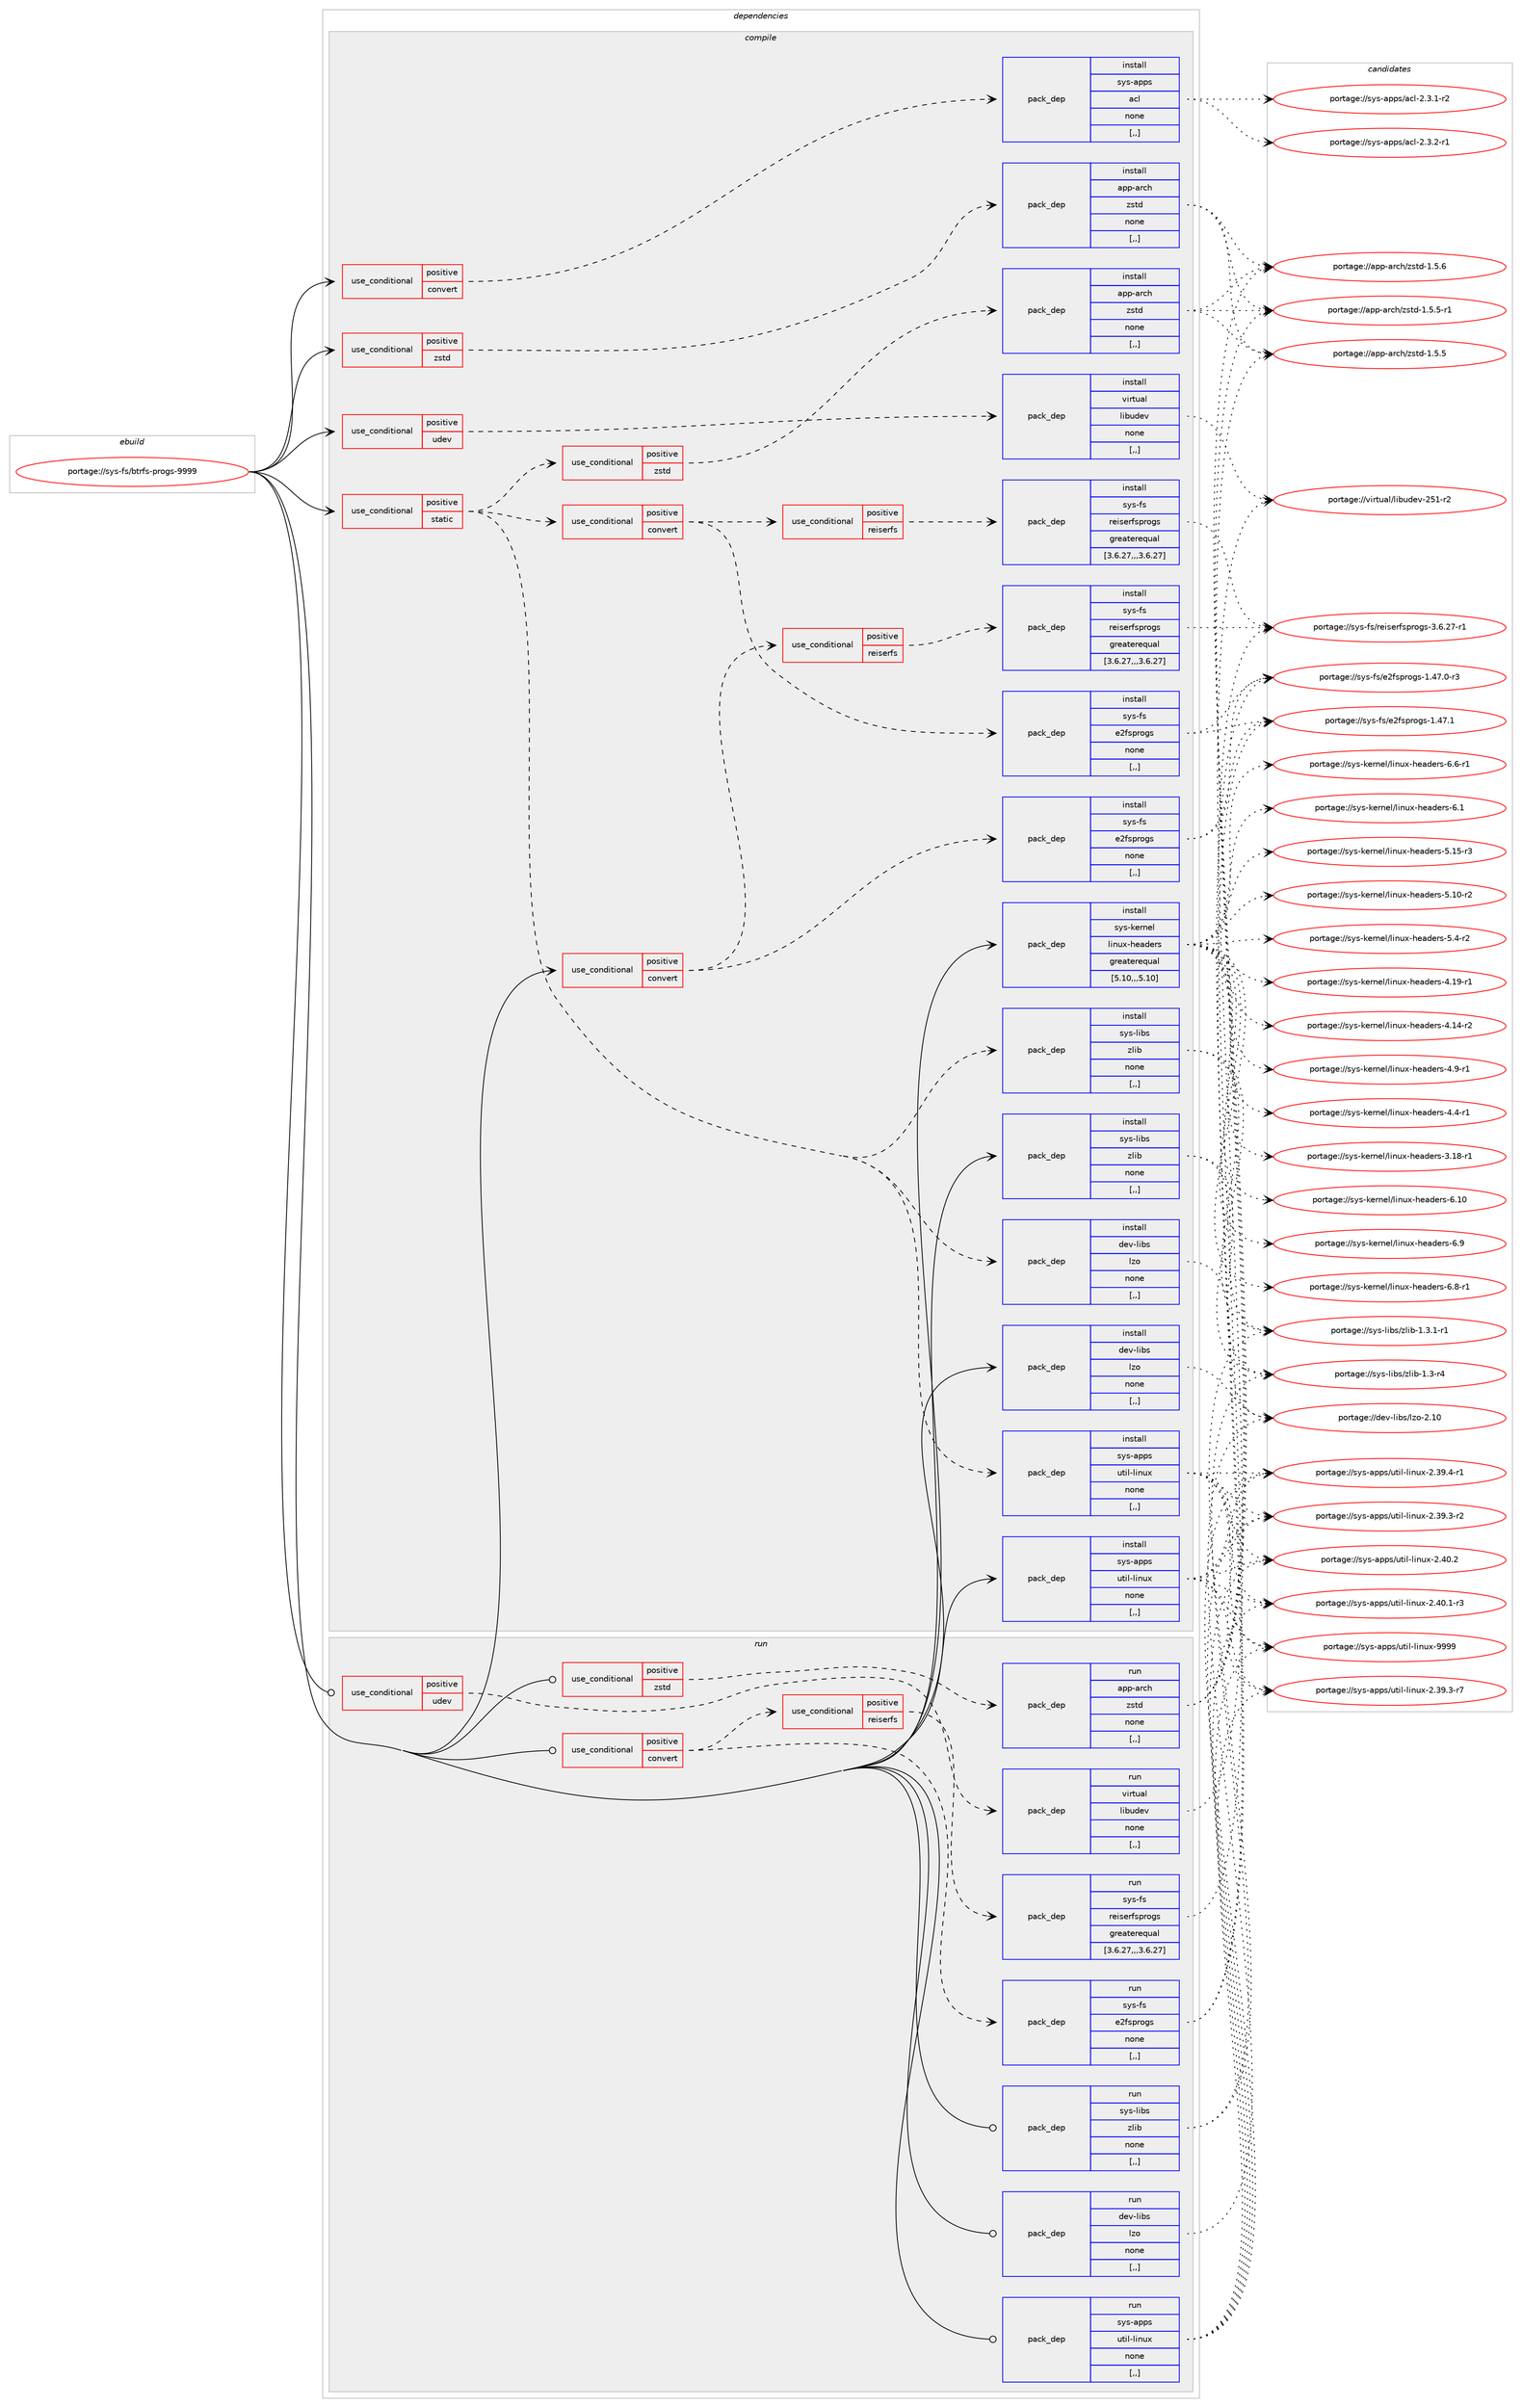 digraph prolog {

# *************
# Graph options
# *************

newrank=true;
concentrate=true;
compound=true;
graph [rankdir=LR,fontname=Helvetica,fontsize=10,ranksep=1.5];#, ranksep=2.5, nodesep=0.2];
edge  [arrowhead=vee];
node  [fontname=Helvetica,fontsize=10];

# **********
# The ebuild
# **********

subgraph cluster_leftcol {
color=gray;
label=<<i>ebuild</i>>;
id [label="portage://sys-fs/btrfs-progs-9999", color=red, width=4, href="../sys-fs/btrfs-progs-9999.svg"];
}

# ****************
# The dependencies
# ****************

subgraph cluster_midcol {
color=gray;
label=<<i>dependencies</i>>;
subgraph cluster_compile {
fillcolor="#eeeeee";
style=filled;
label=<<i>compile</i>>;
subgraph cond9768 {
dependency26307 [label=<<TABLE BORDER="0" CELLBORDER="1" CELLSPACING="0" CELLPADDING="4"><TR><TD ROWSPAN="3" CELLPADDING="10">use_conditional</TD></TR><TR><TD>positive</TD></TR><TR><TD>convert</TD></TR></TABLE>>, shape=none, color=red];
subgraph pack16459 {
dependency26308 [label=<<TABLE BORDER="0" CELLBORDER="1" CELLSPACING="0" CELLPADDING="4" WIDTH="220"><TR><TD ROWSPAN="6" CELLPADDING="30">pack_dep</TD></TR><TR><TD WIDTH="110">install</TD></TR><TR><TD>sys-apps</TD></TR><TR><TD>acl</TD></TR><TR><TD>none</TD></TR><TR><TD>[,,]</TD></TR></TABLE>>, shape=none, color=blue];
}
dependency26307:e -> dependency26308:w [weight=20,style="dashed",arrowhead="vee"];
}
id:e -> dependency26307:w [weight=20,style="solid",arrowhead="vee"];
subgraph cond9769 {
dependency26309 [label=<<TABLE BORDER="0" CELLBORDER="1" CELLSPACING="0" CELLPADDING="4"><TR><TD ROWSPAN="3" CELLPADDING="10">use_conditional</TD></TR><TR><TD>positive</TD></TR><TR><TD>convert</TD></TR></TABLE>>, shape=none, color=red];
subgraph pack16460 {
dependency26310 [label=<<TABLE BORDER="0" CELLBORDER="1" CELLSPACING="0" CELLPADDING="4" WIDTH="220"><TR><TD ROWSPAN="6" CELLPADDING="30">pack_dep</TD></TR><TR><TD WIDTH="110">install</TD></TR><TR><TD>sys-fs</TD></TR><TR><TD>e2fsprogs</TD></TR><TR><TD>none</TD></TR><TR><TD>[,,]</TD></TR></TABLE>>, shape=none, color=blue];
}
dependency26309:e -> dependency26310:w [weight=20,style="dashed",arrowhead="vee"];
subgraph cond9770 {
dependency26311 [label=<<TABLE BORDER="0" CELLBORDER="1" CELLSPACING="0" CELLPADDING="4"><TR><TD ROWSPAN="3" CELLPADDING="10">use_conditional</TD></TR><TR><TD>positive</TD></TR><TR><TD>reiserfs</TD></TR></TABLE>>, shape=none, color=red];
subgraph pack16461 {
dependency26312 [label=<<TABLE BORDER="0" CELLBORDER="1" CELLSPACING="0" CELLPADDING="4" WIDTH="220"><TR><TD ROWSPAN="6" CELLPADDING="30">pack_dep</TD></TR><TR><TD WIDTH="110">install</TD></TR><TR><TD>sys-fs</TD></TR><TR><TD>reiserfsprogs</TD></TR><TR><TD>greaterequal</TD></TR><TR><TD>[3.6.27,,,3.6.27]</TD></TR></TABLE>>, shape=none, color=blue];
}
dependency26311:e -> dependency26312:w [weight=20,style="dashed",arrowhead="vee"];
}
dependency26309:e -> dependency26311:w [weight=20,style="dashed",arrowhead="vee"];
}
id:e -> dependency26309:w [weight=20,style="solid",arrowhead="vee"];
subgraph cond9771 {
dependency26313 [label=<<TABLE BORDER="0" CELLBORDER="1" CELLSPACING="0" CELLPADDING="4"><TR><TD ROWSPAN="3" CELLPADDING="10">use_conditional</TD></TR><TR><TD>positive</TD></TR><TR><TD>static</TD></TR></TABLE>>, shape=none, color=red];
subgraph pack16462 {
dependency26314 [label=<<TABLE BORDER="0" CELLBORDER="1" CELLSPACING="0" CELLPADDING="4" WIDTH="220"><TR><TD ROWSPAN="6" CELLPADDING="30">pack_dep</TD></TR><TR><TD WIDTH="110">install</TD></TR><TR><TD>dev-libs</TD></TR><TR><TD>lzo</TD></TR><TR><TD>none</TD></TR><TR><TD>[,,]</TD></TR></TABLE>>, shape=none, color=blue];
}
dependency26313:e -> dependency26314:w [weight=20,style="dashed",arrowhead="vee"];
subgraph pack16463 {
dependency26315 [label=<<TABLE BORDER="0" CELLBORDER="1" CELLSPACING="0" CELLPADDING="4" WIDTH="220"><TR><TD ROWSPAN="6" CELLPADDING="30">pack_dep</TD></TR><TR><TD WIDTH="110">install</TD></TR><TR><TD>sys-apps</TD></TR><TR><TD>util-linux</TD></TR><TR><TD>none</TD></TR><TR><TD>[,,]</TD></TR></TABLE>>, shape=none, color=blue];
}
dependency26313:e -> dependency26315:w [weight=20,style="dashed",arrowhead="vee"];
subgraph pack16464 {
dependency26316 [label=<<TABLE BORDER="0" CELLBORDER="1" CELLSPACING="0" CELLPADDING="4" WIDTH="220"><TR><TD ROWSPAN="6" CELLPADDING="30">pack_dep</TD></TR><TR><TD WIDTH="110">install</TD></TR><TR><TD>sys-libs</TD></TR><TR><TD>zlib</TD></TR><TR><TD>none</TD></TR><TR><TD>[,,]</TD></TR></TABLE>>, shape=none, color=blue];
}
dependency26313:e -> dependency26316:w [weight=20,style="dashed",arrowhead="vee"];
subgraph cond9772 {
dependency26317 [label=<<TABLE BORDER="0" CELLBORDER="1" CELLSPACING="0" CELLPADDING="4"><TR><TD ROWSPAN="3" CELLPADDING="10">use_conditional</TD></TR><TR><TD>positive</TD></TR><TR><TD>convert</TD></TR></TABLE>>, shape=none, color=red];
subgraph pack16465 {
dependency26318 [label=<<TABLE BORDER="0" CELLBORDER="1" CELLSPACING="0" CELLPADDING="4" WIDTH="220"><TR><TD ROWSPAN="6" CELLPADDING="30">pack_dep</TD></TR><TR><TD WIDTH="110">install</TD></TR><TR><TD>sys-fs</TD></TR><TR><TD>e2fsprogs</TD></TR><TR><TD>none</TD></TR><TR><TD>[,,]</TD></TR></TABLE>>, shape=none, color=blue];
}
dependency26317:e -> dependency26318:w [weight=20,style="dashed",arrowhead="vee"];
subgraph cond9773 {
dependency26319 [label=<<TABLE BORDER="0" CELLBORDER="1" CELLSPACING="0" CELLPADDING="4"><TR><TD ROWSPAN="3" CELLPADDING="10">use_conditional</TD></TR><TR><TD>positive</TD></TR><TR><TD>reiserfs</TD></TR></TABLE>>, shape=none, color=red];
subgraph pack16466 {
dependency26320 [label=<<TABLE BORDER="0" CELLBORDER="1" CELLSPACING="0" CELLPADDING="4" WIDTH="220"><TR><TD ROWSPAN="6" CELLPADDING="30">pack_dep</TD></TR><TR><TD WIDTH="110">install</TD></TR><TR><TD>sys-fs</TD></TR><TR><TD>reiserfsprogs</TD></TR><TR><TD>greaterequal</TD></TR><TR><TD>[3.6.27,,,3.6.27]</TD></TR></TABLE>>, shape=none, color=blue];
}
dependency26319:e -> dependency26320:w [weight=20,style="dashed",arrowhead="vee"];
}
dependency26317:e -> dependency26319:w [weight=20,style="dashed",arrowhead="vee"];
}
dependency26313:e -> dependency26317:w [weight=20,style="dashed",arrowhead="vee"];
subgraph cond9774 {
dependency26321 [label=<<TABLE BORDER="0" CELLBORDER="1" CELLSPACING="0" CELLPADDING="4"><TR><TD ROWSPAN="3" CELLPADDING="10">use_conditional</TD></TR><TR><TD>positive</TD></TR><TR><TD>zstd</TD></TR></TABLE>>, shape=none, color=red];
subgraph pack16467 {
dependency26322 [label=<<TABLE BORDER="0" CELLBORDER="1" CELLSPACING="0" CELLPADDING="4" WIDTH="220"><TR><TD ROWSPAN="6" CELLPADDING="30">pack_dep</TD></TR><TR><TD WIDTH="110">install</TD></TR><TR><TD>app-arch</TD></TR><TR><TD>zstd</TD></TR><TR><TD>none</TD></TR><TR><TD>[,,]</TD></TR></TABLE>>, shape=none, color=blue];
}
dependency26321:e -> dependency26322:w [weight=20,style="dashed",arrowhead="vee"];
}
dependency26313:e -> dependency26321:w [weight=20,style="dashed",arrowhead="vee"];
}
id:e -> dependency26313:w [weight=20,style="solid",arrowhead="vee"];
subgraph cond9775 {
dependency26323 [label=<<TABLE BORDER="0" CELLBORDER="1" CELLSPACING="0" CELLPADDING="4"><TR><TD ROWSPAN="3" CELLPADDING="10">use_conditional</TD></TR><TR><TD>positive</TD></TR><TR><TD>udev</TD></TR></TABLE>>, shape=none, color=red];
subgraph pack16468 {
dependency26324 [label=<<TABLE BORDER="0" CELLBORDER="1" CELLSPACING="0" CELLPADDING="4" WIDTH="220"><TR><TD ROWSPAN="6" CELLPADDING="30">pack_dep</TD></TR><TR><TD WIDTH="110">install</TD></TR><TR><TD>virtual</TD></TR><TR><TD>libudev</TD></TR><TR><TD>none</TD></TR><TR><TD>[,,]</TD></TR></TABLE>>, shape=none, color=blue];
}
dependency26323:e -> dependency26324:w [weight=20,style="dashed",arrowhead="vee"];
}
id:e -> dependency26323:w [weight=20,style="solid",arrowhead="vee"];
subgraph cond9776 {
dependency26325 [label=<<TABLE BORDER="0" CELLBORDER="1" CELLSPACING="0" CELLPADDING="4"><TR><TD ROWSPAN="3" CELLPADDING="10">use_conditional</TD></TR><TR><TD>positive</TD></TR><TR><TD>zstd</TD></TR></TABLE>>, shape=none, color=red];
subgraph pack16469 {
dependency26326 [label=<<TABLE BORDER="0" CELLBORDER="1" CELLSPACING="0" CELLPADDING="4" WIDTH="220"><TR><TD ROWSPAN="6" CELLPADDING="30">pack_dep</TD></TR><TR><TD WIDTH="110">install</TD></TR><TR><TD>app-arch</TD></TR><TR><TD>zstd</TD></TR><TR><TD>none</TD></TR><TR><TD>[,,]</TD></TR></TABLE>>, shape=none, color=blue];
}
dependency26325:e -> dependency26326:w [weight=20,style="dashed",arrowhead="vee"];
}
id:e -> dependency26325:w [weight=20,style="solid",arrowhead="vee"];
subgraph pack16470 {
dependency26327 [label=<<TABLE BORDER="0" CELLBORDER="1" CELLSPACING="0" CELLPADDING="4" WIDTH="220"><TR><TD ROWSPAN="6" CELLPADDING="30">pack_dep</TD></TR><TR><TD WIDTH="110">install</TD></TR><TR><TD>dev-libs</TD></TR><TR><TD>lzo</TD></TR><TR><TD>none</TD></TR><TR><TD>[,,]</TD></TR></TABLE>>, shape=none, color=blue];
}
id:e -> dependency26327:w [weight=20,style="solid",arrowhead="vee"];
subgraph pack16471 {
dependency26328 [label=<<TABLE BORDER="0" CELLBORDER="1" CELLSPACING="0" CELLPADDING="4" WIDTH="220"><TR><TD ROWSPAN="6" CELLPADDING="30">pack_dep</TD></TR><TR><TD WIDTH="110">install</TD></TR><TR><TD>sys-apps</TD></TR><TR><TD>util-linux</TD></TR><TR><TD>none</TD></TR><TR><TD>[,,]</TD></TR></TABLE>>, shape=none, color=blue];
}
id:e -> dependency26328:w [weight=20,style="solid",arrowhead="vee"];
subgraph pack16472 {
dependency26329 [label=<<TABLE BORDER="0" CELLBORDER="1" CELLSPACING="0" CELLPADDING="4" WIDTH="220"><TR><TD ROWSPAN="6" CELLPADDING="30">pack_dep</TD></TR><TR><TD WIDTH="110">install</TD></TR><TR><TD>sys-kernel</TD></TR><TR><TD>linux-headers</TD></TR><TR><TD>greaterequal</TD></TR><TR><TD>[5.10,,,5.10]</TD></TR></TABLE>>, shape=none, color=blue];
}
id:e -> dependency26329:w [weight=20,style="solid",arrowhead="vee"];
subgraph pack16473 {
dependency26330 [label=<<TABLE BORDER="0" CELLBORDER="1" CELLSPACING="0" CELLPADDING="4" WIDTH="220"><TR><TD ROWSPAN="6" CELLPADDING="30">pack_dep</TD></TR><TR><TD WIDTH="110">install</TD></TR><TR><TD>sys-libs</TD></TR><TR><TD>zlib</TD></TR><TR><TD>none</TD></TR><TR><TD>[,,]</TD></TR></TABLE>>, shape=none, color=blue];
}
id:e -> dependency26330:w [weight=20,style="solid",arrowhead="vee"];
}
subgraph cluster_compileandrun {
fillcolor="#eeeeee";
style=filled;
label=<<i>compile and run</i>>;
}
subgraph cluster_run {
fillcolor="#eeeeee";
style=filled;
label=<<i>run</i>>;
subgraph cond9777 {
dependency26331 [label=<<TABLE BORDER="0" CELLBORDER="1" CELLSPACING="0" CELLPADDING="4"><TR><TD ROWSPAN="3" CELLPADDING="10">use_conditional</TD></TR><TR><TD>positive</TD></TR><TR><TD>convert</TD></TR></TABLE>>, shape=none, color=red];
subgraph pack16474 {
dependency26332 [label=<<TABLE BORDER="0" CELLBORDER="1" CELLSPACING="0" CELLPADDING="4" WIDTH="220"><TR><TD ROWSPAN="6" CELLPADDING="30">pack_dep</TD></TR><TR><TD WIDTH="110">run</TD></TR><TR><TD>sys-fs</TD></TR><TR><TD>e2fsprogs</TD></TR><TR><TD>none</TD></TR><TR><TD>[,,]</TD></TR></TABLE>>, shape=none, color=blue];
}
dependency26331:e -> dependency26332:w [weight=20,style="dashed",arrowhead="vee"];
subgraph cond9778 {
dependency26333 [label=<<TABLE BORDER="0" CELLBORDER="1" CELLSPACING="0" CELLPADDING="4"><TR><TD ROWSPAN="3" CELLPADDING="10">use_conditional</TD></TR><TR><TD>positive</TD></TR><TR><TD>reiserfs</TD></TR></TABLE>>, shape=none, color=red];
subgraph pack16475 {
dependency26334 [label=<<TABLE BORDER="0" CELLBORDER="1" CELLSPACING="0" CELLPADDING="4" WIDTH="220"><TR><TD ROWSPAN="6" CELLPADDING="30">pack_dep</TD></TR><TR><TD WIDTH="110">run</TD></TR><TR><TD>sys-fs</TD></TR><TR><TD>reiserfsprogs</TD></TR><TR><TD>greaterequal</TD></TR><TR><TD>[3.6.27,,,3.6.27]</TD></TR></TABLE>>, shape=none, color=blue];
}
dependency26333:e -> dependency26334:w [weight=20,style="dashed",arrowhead="vee"];
}
dependency26331:e -> dependency26333:w [weight=20,style="dashed",arrowhead="vee"];
}
id:e -> dependency26331:w [weight=20,style="solid",arrowhead="odot"];
subgraph cond9779 {
dependency26335 [label=<<TABLE BORDER="0" CELLBORDER="1" CELLSPACING="0" CELLPADDING="4"><TR><TD ROWSPAN="3" CELLPADDING="10">use_conditional</TD></TR><TR><TD>positive</TD></TR><TR><TD>udev</TD></TR></TABLE>>, shape=none, color=red];
subgraph pack16476 {
dependency26336 [label=<<TABLE BORDER="0" CELLBORDER="1" CELLSPACING="0" CELLPADDING="4" WIDTH="220"><TR><TD ROWSPAN="6" CELLPADDING="30">pack_dep</TD></TR><TR><TD WIDTH="110">run</TD></TR><TR><TD>virtual</TD></TR><TR><TD>libudev</TD></TR><TR><TD>none</TD></TR><TR><TD>[,,]</TD></TR></TABLE>>, shape=none, color=blue];
}
dependency26335:e -> dependency26336:w [weight=20,style="dashed",arrowhead="vee"];
}
id:e -> dependency26335:w [weight=20,style="solid",arrowhead="odot"];
subgraph cond9780 {
dependency26337 [label=<<TABLE BORDER="0" CELLBORDER="1" CELLSPACING="0" CELLPADDING="4"><TR><TD ROWSPAN="3" CELLPADDING="10">use_conditional</TD></TR><TR><TD>positive</TD></TR><TR><TD>zstd</TD></TR></TABLE>>, shape=none, color=red];
subgraph pack16477 {
dependency26338 [label=<<TABLE BORDER="0" CELLBORDER="1" CELLSPACING="0" CELLPADDING="4" WIDTH="220"><TR><TD ROWSPAN="6" CELLPADDING="30">pack_dep</TD></TR><TR><TD WIDTH="110">run</TD></TR><TR><TD>app-arch</TD></TR><TR><TD>zstd</TD></TR><TR><TD>none</TD></TR><TR><TD>[,,]</TD></TR></TABLE>>, shape=none, color=blue];
}
dependency26337:e -> dependency26338:w [weight=20,style="dashed",arrowhead="vee"];
}
id:e -> dependency26337:w [weight=20,style="solid",arrowhead="odot"];
subgraph pack16478 {
dependency26339 [label=<<TABLE BORDER="0" CELLBORDER="1" CELLSPACING="0" CELLPADDING="4" WIDTH="220"><TR><TD ROWSPAN="6" CELLPADDING="30">pack_dep</TD></TR><TR><TD WIDTH="110">run</TD></TR><TR><TD>dev-libs</TD></TR><TR><TD>lzo</TD></TR><TR><TD>none</TD></TR><TR><TD>[,,]</TD></TR></TABLE>>, shape=none, color=blue];
}
id:e -> dependency26339:w [weight=20,style="solid",arrowhead="odot"];
subgraph pack16479 {
dependency26340 [label=<<TABLE BORDER="0" CELLBORDER="1" CELLSPACING="0" CELLPADDING="4" WIDTH="220"><TR><TD ROWSPAN="6" CELLPADDING="30">pack_dep</TD></TR><TR><TD WIDTH="110">run</TD></TR><TR><TD>sys-apps</TD></TR><TR><TD>util-linux</TD></TR><TR><TD>none</TD></TR><TR><TD>[,,]</TD></TR></TABLE>>, shape=none, color=blue];
}
id:e -> dependency26340:w [weight=20,style="solid",arrowhead="odot"];
subgraph pack16480 {
dependency26341 [label=<<TABLE BORDER="0" CELLBORDER="1" CELLSPACING="0" CELLPADDING="4" WIDTH="220"><TR><TD ROWSPAN="6" CELLPADDING="30">pack_dep</TD></TR><TR><TD WIDTH="110">run</TD></TR><TR><TD>sys-libs</TD></TR><TR><TD>zlib</TD></TR><TR><TD>none</TD></TR><TR><TD>[,,]</TD></TR></TABLE>>, shape=none, color=blue];
}
id:e -> dependency26341:w [weight=20,style="solid",arrowhead="odot"];
}
}

# **************
# The candidates
# **************

subgraph cluster_choices {
rank=same;
color=gray;
label=<<i>candidates</i>>;

subgraph choice16459 {
color=black;
nodesep=1;
choice11512111545971121121154797991084550465146504511449 [label="portage://sys-apps/acl-2.3.2-r1", color=red, width=4,href="../sys-apps/acl-2.3.2-r1.svg"];
choice11512111545971121121154797991084550465146494511450 [label="portage://sys-apps/acl-2.3.1-r2", color=red, width=4,href="../sys-apps/acl-2.3.1-r2.svg"];
dependency26308:e -> choice11512111545971121121154797991084550465146504511449:w [style=dotted,weight="100"];
dependency26308:e -> choice11512111545971121121154797991084550465146494511450:w [style=dotted,weight="100"];
}
subgraph choice16460 {
color=black;
nodesep=1;
choice11512111545102115471015010211511211411110311545494652554649 [label="portage://sys-fs/e2fsprogs-1.47.1", color=red, width=4,href="../sys-fs/e2fsprogs-1.47.1.svg"];
choice115121115451021154710150102115112114111103115454946525546484511451 [label="portage://sys-fs/e2fsprogs-1.47.0-r3", color=red, width=4,href="../sys-fs/e2fsprogs-1.47.0-r3.svg"];
dependency26310:e -> choice11512111545102115471015010211511211411110311545494652554649:w [style=dotted,weight="100"];
dependency26310:e -> choice115121115451021154710150102115112114111103115454946525546484511451:w [style=dotted,weight="100"];
}
subgraph choice16461 {
color=black;
nodesep=1;
choice1151211154510211547114101105115101114102115112114111103115455146544650554511449 [label="portage://sys-fs/reiserfsprogs-3.6.27-r1", color=red, width=4,href="../sys-fs/reiserfsprogs-3.6.27-r1.svg"];
dependency26312:e -> choice1151211154510211547114101105115101114102115112114111103115455146544650554511449:w [style=dotted,weight="100"];
}
subgraph choice16462 {
color=black;
nodesep=1;
choice1001011184510810598115471081221114550464948 [label="portage://dev-libs/lzo-2.10", color=red, width=4,href="../dev-libs/lzo-2.10.svg"];
dependency26314:e -> choice1001011184510810598115471081221114550464948:w [style=dotted,weight="100"];
}
subgraph choice16463 {
color=black;
nodesep=1;
choice115121115459711211211547117116105108451081051101171204557575757 [label="portage://sys-apps/util-linux-9999", color=red, width=4,href="../sys-apps/util-linux-9999.svg"];
choice1151211154597112112115471171161051084510810511011712045504652484650 [label="portage://sys-apps/util-linux-2.40.2", color=red, width=4,href="../sys-apps/util-linux-2.40.2.svg"];
choice11512111545971121121154711711610510845108105110117120455046524846494511451 [label="portage://sys-apps/util-linux-2.40.1-r3", color=red, width=4,href="../sys-apps/util-linux-2.40.1-r3.svg"];
choice11512111545971121121154711711610510845108105110117120455046515746524511449 [label="portage://sys-apps/util-linux-2.39.4-r1", color=red, width=4,href="../sys-apps/util-linux-2.39.4-r1.svg"];
choice11512111545971121121154711711610510845108105110117120455046515746514511455 [label="portage://sys-apps/util-linux-2.39.3-r7", color=red, width=4,href="../sys-apps/util-linux-2.39.3-r7.svg"];
choice11512111545971121121154711711610510845108105110117120455046515746514511450 [label="portage://sys-apps/util-linux-2.39.3-r2", color=red, width=4,href="../sys-apps/util-linux-2.39.3-r2.svg"];
dependency26315:e -> choice115121115459711211211547117116105108451081051101171204557575757:w [style=dotted,weight="100"];
dependency26315:e -> choice1151211154597112112115471171161051084510810511011712045504652484650:w [style=dotted,weight="100"];
dependency26315:e -> choice11512111545971121121154711711610510845108105110117120455046524846494511451:w [style=dotted,weight="100"];
dependency26315:e -> choice11512111545971121121154711711610510845108105110117120455046515746524511449:w [style=dotted,weight="100"];
dependency26315:e -> choice11512111545971121121154711711610510845108105110117120455046515746514511455:w [style=dotted,weight="100"];
dependency26315:e -> choice11512111545971121121154711711610510845108105110117120455046515746514511450:w [style=dotted,weight="100"];
}
subgraph choice16464 {
color=black;
nodesep=1;
choice115121115451081059811547122108105984549465146494511449 [label="portage://sys-libs/zlib-1.3.1-r1", color=red, width=4,href="../sys-libs/zlib-1.3.1-r1.svg"];
choice11512111545108105981154712210810598454946514511452 [label="portage://sys-libs/zlib-1.3-r4", color=red, width=4,href="../sys-libs/zlib-1.3-r4.svg"];
dependency26316:e -> choice115121115451081059811547122108105984549465146494511449:w [style=dotted,weight="100"];
dependency26316:e -> choice11512111545108105981154712210810598454946514511452:w [style=dotted,weight="100"];
}
subgraph choice16465 {
color=black;
nodesep=1;
choice11512111545102115471015010211511211411110311545494652554649 [label="portage://sys-fs/e2fsprogs-1.47.1", color=red, width=4,href="../sys-fs/e2fsprogs-1.47.1.svg"];
choice115121115451021154710150102115112114111103115454946525546484511451 [label="portage://sys-fs/e2fsprogs-1.47.0-r3", color=red, width=4,href="../sys-fs/e2fsprogs-1.47.0-r3.svg"];
dependency26318:e -> choice11512111545102115471015010211511211411110311545494652554649:w [style=dotted,weight="100"];
dependency26318:e -> choice115121115451021154710150102115112114111103115454946525546484511451:w [style=dotted,weight="100"];
}
subgraph choice16466 {
color=black;
nodesep=1;
choice1151211154510211547114101105115101114102115112114111103115455146544650554511449 [label="portage://sys-fs/reiserfsprogs-3.6.27-r1", color=red, width=4,href="../sys-fs/reiserfsprogs-3.6.27-r1.svg"];
dependency26320:e -> choice1151211154510211547114101105115101114102115112114111103115455146544650554511449:w [style=dotted,weight="100"];
}
subgraph choice16467 {
color=black;
nodesep=1;
choice9711211245971149910447122115116100454946534654 [label="portage://app-arch/zstd-1.5.6", color=red, width=4,href="../app-arch/zstd-1.5.6.svg"];
choice97112112459711499104471221151161004549465346534511449 [label="portage://app-arch/zstd-1.5.5-r1", color=red, width=4,href="../app-arch/zstd-1.5.5-r1.svg"];
choice9711211245971149910447122115116100454946534653 [label="portage://app-arch/zstd-1.5.5", color=red, width=4,href="../app-arch/zstd-1.5.5.svg"];
dependency26322:e -> choice9711211245971149910447122115116100454946534654:w [style=dotted,weight="100"];
dependency26322:e -> choice97112112459711499104471221151161004549465346534511449:w [style=dotted,weight="100"];
dependency26322:e -> choice9711211245971149910447122115116100454946534653:w [style=dotted,weight="100"];
}
subgraph choice16468 {
color=black;
nodesep=1;
choice118105114116117971084710810598117100101118455053494511450 [label="portage://virtual/libudev-251-r2", color=red, width=4,href="../virtual/libudev-251-r2.svg"];
dependency26324:e -> choice118105114116117971084710810598117100101118455053494511450:w [style=dotted,weight="100"];
}
subgraph choice16469 {
color=black;
nodesep=1;
choice9711211245971149910447122115116100454946534654 [label="portage://app-arch/zstd-1.5.6", color=red, width=4,href="../app-arch/zstd-1.5.6.svg"];
choice97112112459711499104471221151161004549465346534511449 [label="portage://app-arch/zstd-1.5.5-r1", color=red, width=4,href="../app-arch/zstd-1.5.5-r1.svg"];
choice9711211245971149910447122115116100454946534653 [label="portage://app-arch/zstd-1.5.5", color=red, width=4,href="../app-arch/zstd-1.5.5.svg"];
dependency26326:e -> choice9711211245971149910447122115116100454946534654:w [style=dotted,weight="100"];
dependency26326:e -> choice97112112459711499104471221151161004549465346534511449:w [style=dotted,weight="100"];
dependency26326:e -> choice9711211245971149910447122115116100454946534653:w [style=dotted,weight="100"];
}
subgraph choice16470 {
color=black;
nodesep=1;
choice1001011184510810598115471081221114550464948 [label="portage://dev-libs/lzo-2.10", color=red, width=4,href="../dev-libs/lzo-2.10.svg"];
dependency26327:e -> choice1001011184510810598115471081221114550464948:w [style=dotted,weight="100"];
}
subgraph choice16471 {
color=black;
nodesep=1;
choice115121115459711211211547117116105108451081051101171204557575757 [label="portage://sys-apps/util-linux-9999", color=red, width=4,href="../sys-apps/util-linux-9999.svg"];
choice1151211154597112112115471171161051084510810511011712045504652484650 [label="portage://sys-apps/util-linux-2.40.2", color=red, width=4,href="../sys-apps/util-linux-2.40.2.svg"];
choice11512111545971121121154711711610510845108105110117120455046524846494511451 [label="portage://sys-apps/util-linux-2.40.1-r3", color=red, width=4,href="../sys-apps/util-linux-2.40.1-r3.svg"];
choice11512111545971121121154711711610510845108105110117120455046515746524511449 [label="portage://sys-apps/util-linux-2.39.4-r1", color=red, width=4,href="../sys-apps/util-linux-2.39.4-r1.svg"];
choice11512111545971121121154711711610510845108105110117120455046515746514511455 [label="portage://sys-apps/util-linux-2.39.3-r7", color=red, width=4,href="../sys-apps/util-linux-2.39.3-r7.svg"];
choice11512111545971121121154711711610510845108105110117120455046515746514511450 [label="portage://sys-apps/util-linux-2.39.3-r2", color=red, width=4,href="../sys-apps/util-linux-2.39.3-r2.svg"];
dependency26328:e -> choice115121115459711211211547117116105108451081051101171204557575757:w [style=dotted,weight="100"];
dependency26328:e -> choice1151211154597112112115471171161051084510810511011712045504652484650:w [style=dotted,weight="100"];
dependency26328:e -> choice11512111545971121121154711711610510845108105110117120455046524846494511451:w [style=dotted,weight="100"];
dependency26328:e -> choice11512111545971121121154711711610510845108105110117120455046515746524511449:w [style=dotted,weight="100"];
dependency26328:e -> choice11512111545971121121154711711610510845108105110117120455046515746514511455:w [style=dotted,weight="100"];
dependency26328:e -> choice11512111545971121121154711711610510845108105110117120455046515746514511450:w [style=dotted,weight="100"];
}
subgraph choice16472 {
color=black;
nodesep=1;
choice115121115451071011141101011084710810511011712045104101971001011141154554464948 [label="portage://sys-kernel/linux-headers-6.10", color=red, width=4,href="../sys-kernel/linux-headers-6.10.svg"];
choice1151211154510710111411010110847108105110117120451041019710010111411545544657 [label="portage://sys-kernel/linux-headers-6.9", color=red, width=4,href="../sys-kernel/linux-headers-6.9.svg"];
choice11512111545107101114110101108471081051101171204510410197100101114115455446564511449 [label="portage://sys-kernel/linux-headers-6.8-r1", color=red, width=4,href="../sys-kernel/linux-headers-6.8-r1.svg"];
choice11512111545107101114110101108471081051101171204510410197100101114115455446544511449 [label="portage://sys-kernel/linux-headers-6.6-r1", color=red, width=4,href="../sys-kernel/linux-headers-6.6-r1.svg"];
choice1151211154510710111411010110847108105110117120451041019710010111411545544649 [label="portage://sys-kernel/linux-headers-6.1", color=red, width=4,href="../sys-kernel/linux-headers-6.1.svg"];
choice1151211154510710111411010110847108105110117120451041019710010111411545534649534511451 [label="portage://sys-kernel/linux-headers-5.15-r3", color=red, width=4,href="../sys-kernel/linux-headers-5.15-r3.svg"];
choice1151211154510710111411010110847108105110117120451041019710010111411545534649484511450 [label="portage://sys-kernel/linux-headers-5.10-r2", color=red, width=4,href="../sys-kernel/linux-headers-5.10-r2.svg"];
choice11512111545107101114110101108471081051101171204510410197100101114115455346524511450 [label="portage://sys-kernel/linux-headers-5.4-r2", color=red, width=4,href="../sys-kernel/linux-headers-5.4-r2.svg"];
choice1151211154510710111411010110847108105110117120451041019710010111411545524649574511449 [label="portage://sys-kernel/linux-headers-4.19-r1", color=red, width=4,href="../sys-kernel/linux-headers-4.19-r1.svg"];
choice1151211154510710111411010110847108105110117120451041019710010111411545524649524511450 [label="portage://sys-kernel/linux-headers-4.14-r2", color=red, width=4,href="../sys-kernel/linux-headers-4.14-r2.svg"];
choice11512111545107101114110101108471081051101171204510410197100101114115455246574511449 [label="portage://sys-kernel/linux-headers-4.9-r1", color=red, width=4,href="../sys-kernel/linux-headers-4.9-r1.svg"];
choice11512111545107101114110101108471081051101171204510410197100101114115455246524511449 [label="portage://sys-kernel/linux-headers-4.4-r1", color=red, width=4,href="../sys-kernel/linux-headers-4.4-r1.svg"];
choice1151211154510710111411010110847108105110117120451041019710010111411545514649564511449 [label="portage://sys-kernel/linux-headers-3.18-r1", color=red, width=4,href="../sys-kernel/linux-headers-3.18-r1.svg"];
dependency26329:e -> choice115121115451071011141101011084710810511011712045104101971001011141154554464948:w [style=dotted,weight="100"];
dependency26329:e -> choice1151211154510710111411010110847108105110117120451041019710010111411545544657:w [style=dotted,weight="100"];
dependency26329:e -> choice11512111545107101114110101108471081051101171204510410197100101114115455446564511449:w [style=dotted,weight="100"];
dependency26329:e -> choice11512111545107101114110101108471081051101171204510410197100101114115455446544511449:w [style=dotted,weight="100"];
dependency26329:e -> choice1151211154510710111411010110847108105110117120451041019710010111411545544649:w [style=dotted,weight="100"];
dependency26329:e -> choice1151211154510710111411010110847108105110117120451041019710010111411545534649534511451:w [style=dotted,weight="100"];
dependency26329:e -> choice1151211154510710111411010110847108105110117120451041019710010111411545534649484511450:w [style=dotted,weight="100"];
dependency26329:e -> choice11512111545107101114110101108471081051101171204510410197100101114115455346524511450:w [style=dotted,weight="100"];
dependency26329:e -> choice1151211154510710111411010110847108105110117120451041019710010111411545524649574511449:w [style=dotted,weight="100"];
dependency26329:e -> choice1151211154510710111411010110847108105110117120451041019710010111411545524649524511450:w [style=dotted,weight="100"];
dependency26329:e -> choice11512111545107101114110101108471081051101171204510410197100101114115455246574511449:w [style=dotted,weight="100"];
dependency26329:e -> choice11512111545107101114110101108471081051101171204510410197100101114115455246524511449:w [style=dotted,weight="100"];
dependency26329:e -> choice1151211154510710111411010110847108105110117120451041019710010111411545514649564511449:w [style=dotted,weight="100"];
}
subgraph choice16473 {
color=black;
nodesep=1;
choice115121115451081059811547122108105984549465146494511449 [label="portage://sys-libs/zlib-1.3.1-r1", color=red, width=4,href="../sys-libs/zlib-1.3.1-r1.svg"];
choice11512111545108105981154712210810598454946514511452 [label="portage://sys-libs/zlib-1.3-r4", color=red, width=4,href="../sys-libs/zlib-1.3-r4.svg"];
dependency26330:e -> choice115121115451081059811547122108105984549465146494511449:w [style=dotted,weight="100"];
dependency26330:e -> choice11512111545108105981154712210810598454946514511452:w [style=dotted,weight="100"];
}
subgraph choice16474 {
color=black;
nodesep=1;
choice11512111545102115471015010211511211411110311545494652554649 [label="portage://sys-fs/e2fsprogs-1.47.1", color=red, width=4,href="../sys-fs/e2fsprogs-1.47.1.svg"];
choice115121115451021154710150102115112114111103115454946525546484511451 [label="portage://sys-fs/e2fsprogs-1.47.0-r3", color=red, width=4,href="../sys-fs/e2fsprogs-1.47.0-r3.svg"];
dependency26332:e -> choice11512111545102115471015010211511211411110311545494652554649:w [style=dotted,weight="100"];
dependency26332:e -> choice115121115451021154710150102115112114111103115454946525546484511451:w [style=dotted,weight="100"];
}
subgraph choice16475 {
color=black;
nodesep=1;
choice1151211154510211547114101105115101114102115112114111103115455146544650554511449 [label="portage://sys-fs/reiserfsprogs-3.6.27-r1", color=red, width=4,href="../sys-fs/reiserfsprogs-3.6.27-r1.svg"];
dependency26334:e -> choice1151211154510211547114101105115101114102115112114111103115455146544650554511449:w [style=dotted,weight="100"];
}
subgraph choice16476 {
color=black;
nodesep=1;
choice118105114116117971084710810598117100101118455053494511450 [label="portage://virtual/libudev-251-r2", color=red, width=4,href="../virtual/libudev-251-r2.svg"];
dependency26336:e -> choice118105114116117971084710810598117100101118455053494511450:w [style=dotted,weight="100"];
}
subgraph choice16477 {
color=black;
nodesep=1;
choice9711211245971149910447122115116100454946534654 [label="portage://app-arch/zstd-1.5.6", color=red, width=4,href="../app-arch/zstd-1.5.6.svg"];
choice97112112459711499104471221151161004549465346534511449 [label="portage://app-arch/zstd-1.5.5-r1", color=red, width=4,href="../app-arch/zstd-1.5.5-r1.svg"];
choice9711211245971149910447122115116100454946534653 [label="portage://app-arch/zstd-1.5.5", color=red, width=4,href="../app-arch/zstd-1.5.5.svg"];
dependency26338:e -> choice9711211245971149910447122115116100454946534654:w [style=dotted,weight="100"];
dependency26338:e -> choice97112112459711499104471221151161004549465346534511449:w [style=dotted,weight="100"];
dependency26338:e -> choice9711211245971149910447122115116100454946534653:w [style=dotted,weight="100"];
}
subgraph choice16478 {
color=black;
nodesep=1;
choice1001011184510810598115471081221114550464948 [label="portage://dev-libs/lzo-2.10", color=red, width=4,href="../dev-libs/lzo-2.10.svg"];
dependency26339:e -> choice1001011184510810598115471081221114550464948:w [style=dotted,weight="100"];
}
subgraph choice16479 {
color=black;
nodesep=1;
choice115121115459711211211547117116105108451081051101171204557575757 [label="portage://sys-apps/util-linux-9999", color=red, width=4,href="../sys-apps/util-linux-9999.svg"];
choice1151211154597112112115471171161051084510810511011712045504652484650 [label="portage://sys-apps/util-linux-2.40.2", color=red, width=4,href="../sys-apps/util-linux-2.40.2.svg"];
choice11512111545971121121154711711610510845108105110117120455046524846494511451 [label="portage://sys-apps/util-linux-2.40.1-r3", color=red, width=4,href="../sys-apps/util-linux-2.40.1-r3.svg"];
choice11512111545971121121154711711610510845108105110117120455046515746524511449 [label="portage://sys-apps/util-linux-2.39.4-r1", color=red, width=4,href="../sys-apps/util-linux-2.39.4-r1.svg"];
choice11512111545971121121154711711610510845108105110117120455046515746514511455 [label="portage://sys-apps/util-linux-2.39.3-r7", color=red, width=4,href="../sys-apps/util-linux-2.39.3-r7.svg"];
choice11512111545971121121154711711610510845108105110117120455046515746514511450 [label="portage://sys-apps/util-linux-2.39.3-r2", color=red, width=4,href="../sys-apps/util-linux-2.39.3-r2.svg"];
dependency26340:e -> choice115121115459711211211547117116105108451081051101171204557575757:w [style=dotted,weight="100"];
dependency26340:e -> choice1151211154597112112115471171161051084510810511011712045504652484650:w [style=dotted,weight="100"];
dependency26340:e -> choice11512111545971121121154711711610510845108105110117120455046524846494511451:w [style=dotted,weight="100"];
dependency26340:e -> choice11512111545971121121154711711610510845108105110117120455046515746524511449:w [style=dotted,weight="100"];
dependency26340:e -> choice11512111545971121121154711711610510845108105110117120455046515746514511455:w [style=dotted,weight="100"];
dependency26340:e -> choice11512111545971121121154711711610510845108105110117120455046515746514511450:w [style=dotted,weight="100"];
}
subgraph choice16480 {
color=black;
nodesep=1;
choice115121115451081059811547122108105984549465146494511449 [label="portage://sys-libs/zlib-1.3.1-r1", color=red, width=4,href="../sys-libs/zlib-1.3.1-r1.svg"];
choice11512111545108105981154712210810598454946514511452 [label="portage://sys-libs/zlib-1.3-r4", color=red, width=4,href="../sys-libs/zlib-1.3-r4.svg"];
dependency26341:e -> choice115121115451081059811547122108105984549465146494511449:w [style=dotted,weight="100"];
dependency26341:e -> choice11512111545108105981154712210810598454946514511452:w [style=dotted,weight="100"];
}
}

}
